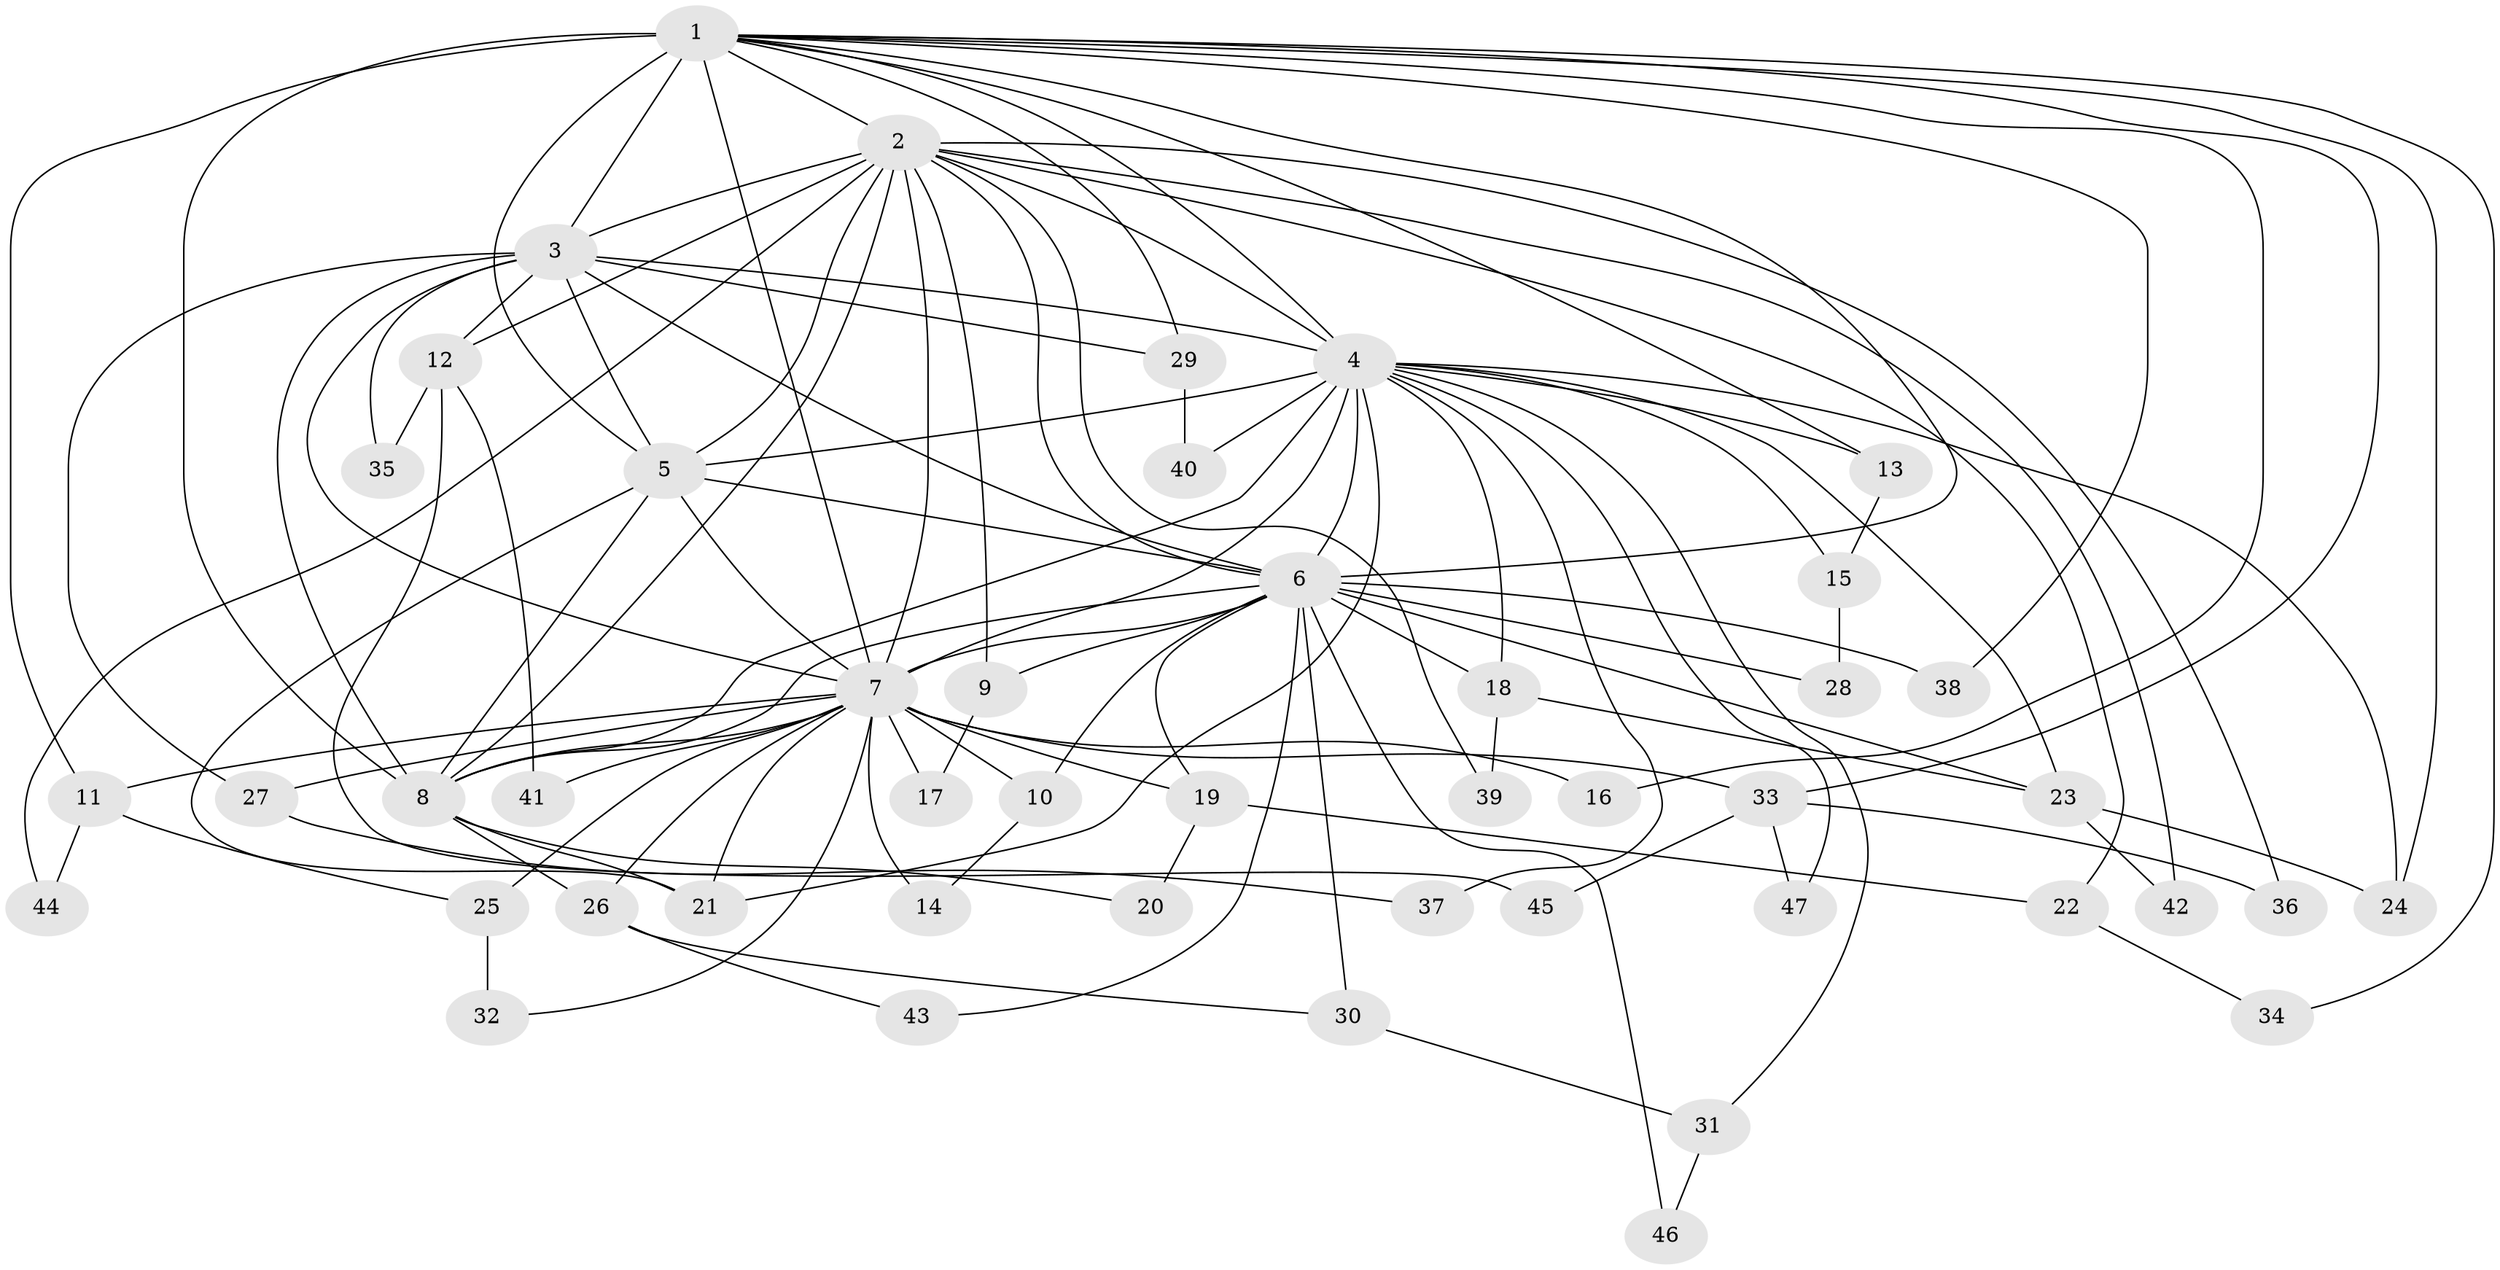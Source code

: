 // original degree distribution, {23: 0.015384615384615385, 18: 0.015384615384615385, 12: 0.03076923076923077, 20: 0.03076923076923077, 16: 0.03076923076923077, 21: 0.015384615384615385, 11: 0.015384615384615385, 3: 0.23076923076923078, 2: 0.5076923076923077, 4: 0.07692307692307693, 5: 0.03076923076923077}
// Generated by graph-tools (version 1.1) at 2025/49/03/04/25 22:49:45]
// undirected, 47 vertices, 110 edges
graph export_dot {
  node [color=gray90,style=filled];
  1;
  2;
  3;
  4;
  5;
  6;
  7;
  8;
  9;
  10;
  11;
  12;
  13;
  14;
  15;
  16;
  17;
  18;
  19;
  20;
  21;
  22;
  23;
  24;
  25;
  26;
  27;
  28;
  29;
  30;
  31;
  32;
  33;
  34;
  35;
  36;
  37;
  38;
  39;
  40;
  41;
  42;
  43;
  44;
  45;
  46;
  47;
  1 -- 2 [weight=2.0];
  1 -- 3 [weight=6.0];
  1 -- 4 [weight=1.0];
  1 -- 5 [weight=1.0];
  1 -- 6 [weight=1.0];
  1 -- 7 [weight=2.0];
  1 -- 8 [weight=2.0];
  1 -- 11 [weight=1.0];
  1 -- 13 [weight=1.0];
  1 -- 16 [weight=1.0];
  1 -- 24 [weight=1.0];
  1 -- 29 [weight=1.0];
  1 -- 33 [weight=1.0];
  1 -- 34 [weight=1.0];
  1 -- 38 [weight=1.0];
  2 -- 3 [weight=1.0];
  2 -- 4 [weight=1.0];
  2 -- 5 [weight=1.0];
  2 -- 6 [weight=1.0];
  2 -- 7 [weight=2.0];
  2 -- 8 [weight=3.0];
  2 -- 9 [weight=1.0];
  2 -- 12 [weight=1.0];
  2 -- 22 [weight=1.0];
  2 -- 36 [weight=1.0];
  2 -- 39 [weight=1.0];
  2 -- 42 [weight=1.0];
  2 -- 44 [weight=1.0];
  3 -- 4 [weight=1.0];
  3 -- 5 [weight=6.0];
  3 -- 6 [weight=1.0];
  3 -- 7 [weight=2.0];
  3 -- 8 [weight=2.0];
  3 -- 12 [weight=1.0];
  3 -- 27 [weight=1.0];
  3 -- 29 [weight=1.0];
  3 -- 35 [weight=1.0];
  4 -- 5 [weight=1.0];
  4 -- 6 [weight=1.0];
  4 -- 7 [weight=2.0];
  4 -- 8 [weight=3.0];
  4 -- 13 [weight=1.0];
  4 -- 15 [weight=1.0];
  4 -- 18 [weight=1.0];
  4 -- 21 [weight=1.0];
  4 -- 23 [weight=1.0];
  4 -- 24 [weight=1.0];
  4 -- 31 [weight=1.0];
  4 -- 37 [weight=1.0];
  4 -- 40 [weight=1.0];
  4 -- 47 [weight=1.0];
  5 -- 6 [weight=1.0];
  5 -- 7 [weight=2.0];
  5 -- 8 [weight=3.0];
  5 -- 21 [weight=1.0];
  6 -- 7 [weight=2.0];
  6 -- 8 [weight=3.0];
  6 -- 9 [weight=1.0];
  6 -- 10 [weight=1.0];
  6 -- 18 [weight=1.0];
  6 -- 19 [weight=1.0];
  6 -- 23 [weight=1.0];
  6 -- 28 [weight=1.0];
  6 -- 30 [weight=1.0];
  6 -- 38 [weight=1.0];
  6 -- 43 [weight=1.0];
  6 -- 46 [weight=1.0];
  7 -- 8 [weight=4.0];
  7 -- 10 [weight=1.0];
  7 -- 11 [weight=1.0];
  7 -- 14 [weight=1.0];
  7 -- 16 [weight=1.0];
  7 -- 17 [weight=1.0];
  7 -- 19 [weight=1.0];
  7 -- 21 [weight=1.0];
  7 -- 25 [weight=1.0];
  7 -- 26 [weight=1.0];
  7 -- 27 [weight=1.0];
  7 -- 32 [weight=1.0];
  7 -- 33 [weight=1.0];
  7 -- 41 [weight=1.0];
  8 -- 20 [weight=1.0];
  8 -- 21 [weight=1.0];
  8 -- 26 [weight=1.0];
  9 -- 17 [weight=1.0];
  10 -- 14 [weight=1.0];
  11 -- 25 [weight=1.0];
  11 -- 44 [weight=1.0];
  12 -- 35 [weight=1.0];
  12 -- 41 [weight=1.0];
  12 -- 45 [weight=1.0];
  13 -- 15 [weight=1.0];
  15 -- 28 [weight=1.0];
  18 -- 23 [weight=1.0];
  18 -- 39 [weight=1.0];
  19 -- 20 [weight=1.0];
  19 -- 22 [weight=1.0];
  22 -- 34 [weight=1.0];
  23 -- 24 [weight=1.0];
  23 -- 42 [weight=1.0];
  25 -- 32 [weight=1.0];
  26 -- 30 [weight=1.0];
  26 -- 43 [weight=1.0];
  27 -- 37 [weight=1.0];
  29 -- 40 [weight=1.0];
  30 -- 31 [weight=1.0];
  31 -- 46 [weight=1.0];
  33 -- 36 [weight=1.0];
  33 -- 45 [weight=1.0];
  33 -- 47 [weight=1.0];
}
